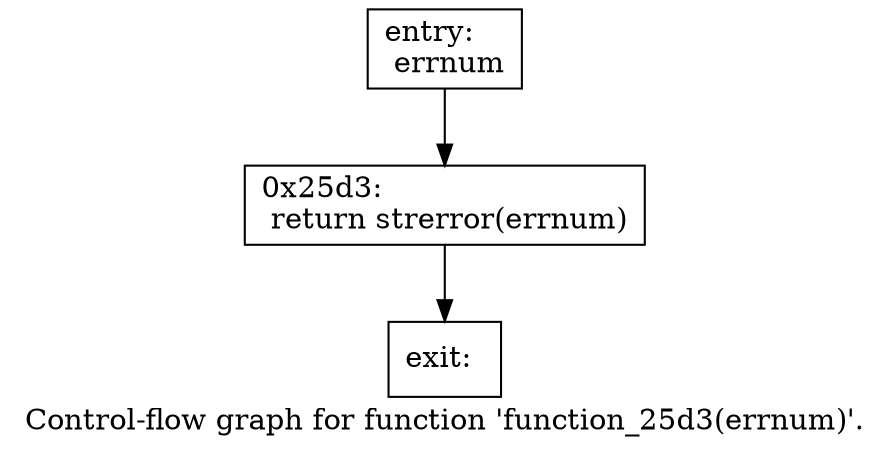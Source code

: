 digraph "Control-flow graph for function 'function_25d3(errnum)'." {
  label="Control-flow graph for function 'function_25d3(errnum)'.";
  node [shape=record];

  Node077143C0 [label="{entry:\l  errnum\l}"];
  Node077143C0 -> Node077144E0;
  Node077144E0 [label="{0x25d3:\l  return strerror(errnum)\l}"];
  Node077144E0 -> Node07714138;
  Node07714138 [label="{exit:\l}"];

}
